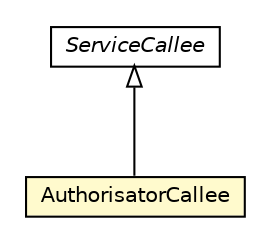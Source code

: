 #!/usr/local/bin/dot
#
# Class diagram 
# Generated by UMLGraph version R5_6-24-gf6e263 (http://www.umlgraph.org/)
#

digraph G {
	edge [fontname="Helvetica",fontsize=10,labelfontname="Helvetica",labelfontsize=10];
	node [fontname="Helvetica",fontsize=10,shape=plaintext];
	nodesep=0.25;
	ranksep=0.5;
	// org.universAAL.security.authorisator.AuthorisatorCallee
	c1259 [label=<<table title="org.universAAL.security.authorisator.AuthorisatorCallee" border="0" cellborder="1" cellspacing="0" cellpadding="2" port="p" bgcolor="lemonChiffon" href="./AuthorisatorCallee.html">
		<tr><td><table border="0" cellspacing="0" cellpadding="1">
<tr><td align="center" balign="center"> AuthorisatorCallee </td></tr>
		</table></td></tr>
		</table>>, URL="./AuthorisatorCallee.html", fontname="Helvetica", fontcolor="black", fontsize=10.0];
	//org.universAAL.security.authorisator.AuthorisatorCallee extends org.universAAL.middleware.service.ServiceCallee
	c1273:p -> c1259:p [dir=back,arrowtail=empty];
	// org.universAAL.middleware.service.ServiceCallee
	c1273 [label=<<table title="org.universAAL.middleware.service.ServiceCallee" border="0" cellborder="1" cellspacing="0" cellpadding="2" port="p" href="http://java.sun.com/j2se/1.4.2/docs/api/org/universAAL/middleware/service/ServiceCallee.html">
		<tr><td><table border="0" cellspacing="0" cellpadding="1">
<tr><td align="center" balign="center"><font face="Helvetica-Oblique"> ServiceCallee </font></td></tr>
		</table></td></tr>
		</table>>, URL="http://java.sun.com/j2se/1.4.2/docs/api/org/universAAL/middleware/service/ServiceCallee.html", fontname="Helvetica", fontcolor="black", fontsize=10.0];
}

